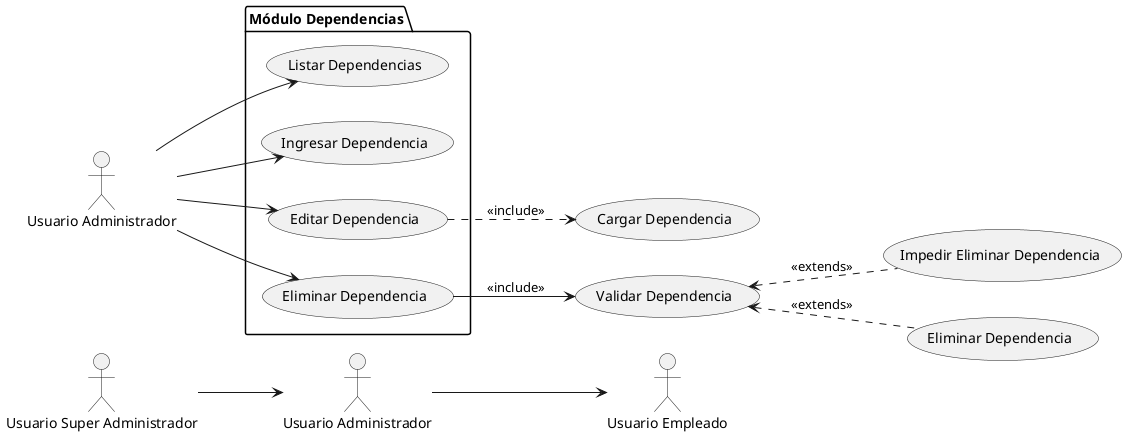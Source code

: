 @startuml "CU - 4 - Módulo de Dependencias - Administrador"

left to right direction

/' === Sección de jerarquias === '/
actor "Usuario Super Administrador" as sadmin1
actor "Usuario Administrador" as admin1
actor "Usuario Empleado" as user1
sadmin1 --> admin1
admin1 --> user1

/' === Sección de actores === '/
actor "Usuario Administrador" as admin

/' === Sección de elementos === '/
package "Módulo Dependencias" {
    usecase "Listar Dependencias" as dep_list
    usecase "Ingresar Dependencia" as dep_create
    usecase "Editar Dependencia" as dep_edit
    usecase "Eliminar Dependencia" as dep_delete
}

(Cargar Dependencia) as load_dependency
(Validar Dependencia) as validate_dependency
(Impedir Eliminar Dependencia) as denegate_delete_dependency
(Eliminar Dependencia) as delete_dependency

/' === Sección de Relaciones === '/
admin --> dep_list
admin --> dep_create
admin --> dep_edit
admin --> dep_delete

dep_edit ..> load_dependency : <<include>>
dep_delete --> validate_dependency : <<include>>
validate_dependency <.. denegate_delete_dependency : <<extends>>
validate_dependency <.. delete_dependency : <<extends>>

@enduml
